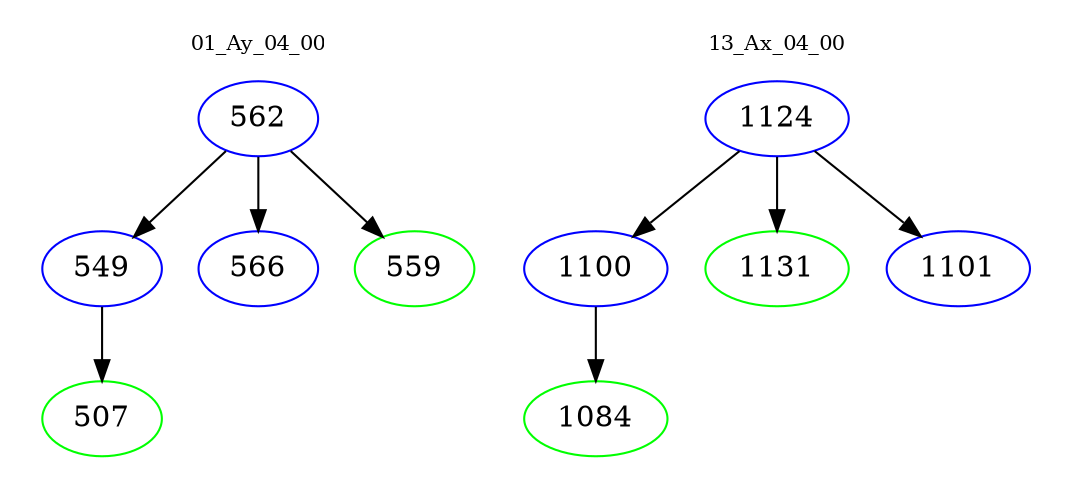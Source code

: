 digraph{
subgraph cluster_0 {
color = white
label = "01_Ay_04_00";
fontsize=10;
T0_562 [label="562", color="blue"]
T0_562 -> T0_549 [color="black"]
T0_549 [label="549", color="blue"]
T0_549 -> T0_507 [color="black"]
T0_507 [label="507", color="green"]
T0_562 -> T0_566 [color="black"]
T0_566 [label="566", color="blue"]
T0_562 -> T0_559 [color="black"]
T0_559 [label="559", color="green"]
}
subgraph cluster_1 {
color = white
label = "13_Ax_04_00";
fontsize=10;
T1_1124 [label="1124", color="blue"]
T1_1124 -> T1_1100 [color="black"]
T1_1100 [label="1100", color="blue"]
T1_1100 -> T1_1084 [color="black"]
T1_1084 [label="1084", color="green"]
T1_1124 -> T1_1131 [color="black"]
T1_1131 [label="1131", color="green"]
T1_1124 -> T1_1101 [color="black"]
T1_1101 [label="1101", color="blue"]
}
}
